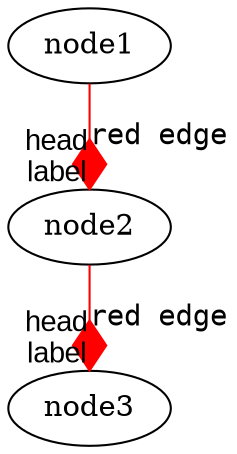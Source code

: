 // This file is generated automatically by s-dot.

digraph {
  node1 -> node2 -> node3 [arrowhead = diamond, color = "#FF0000", headlabel = "head\nlabel", label = "red edge", labelfontname = "Arial", fontname = "courier", arrowsize = 2];
}